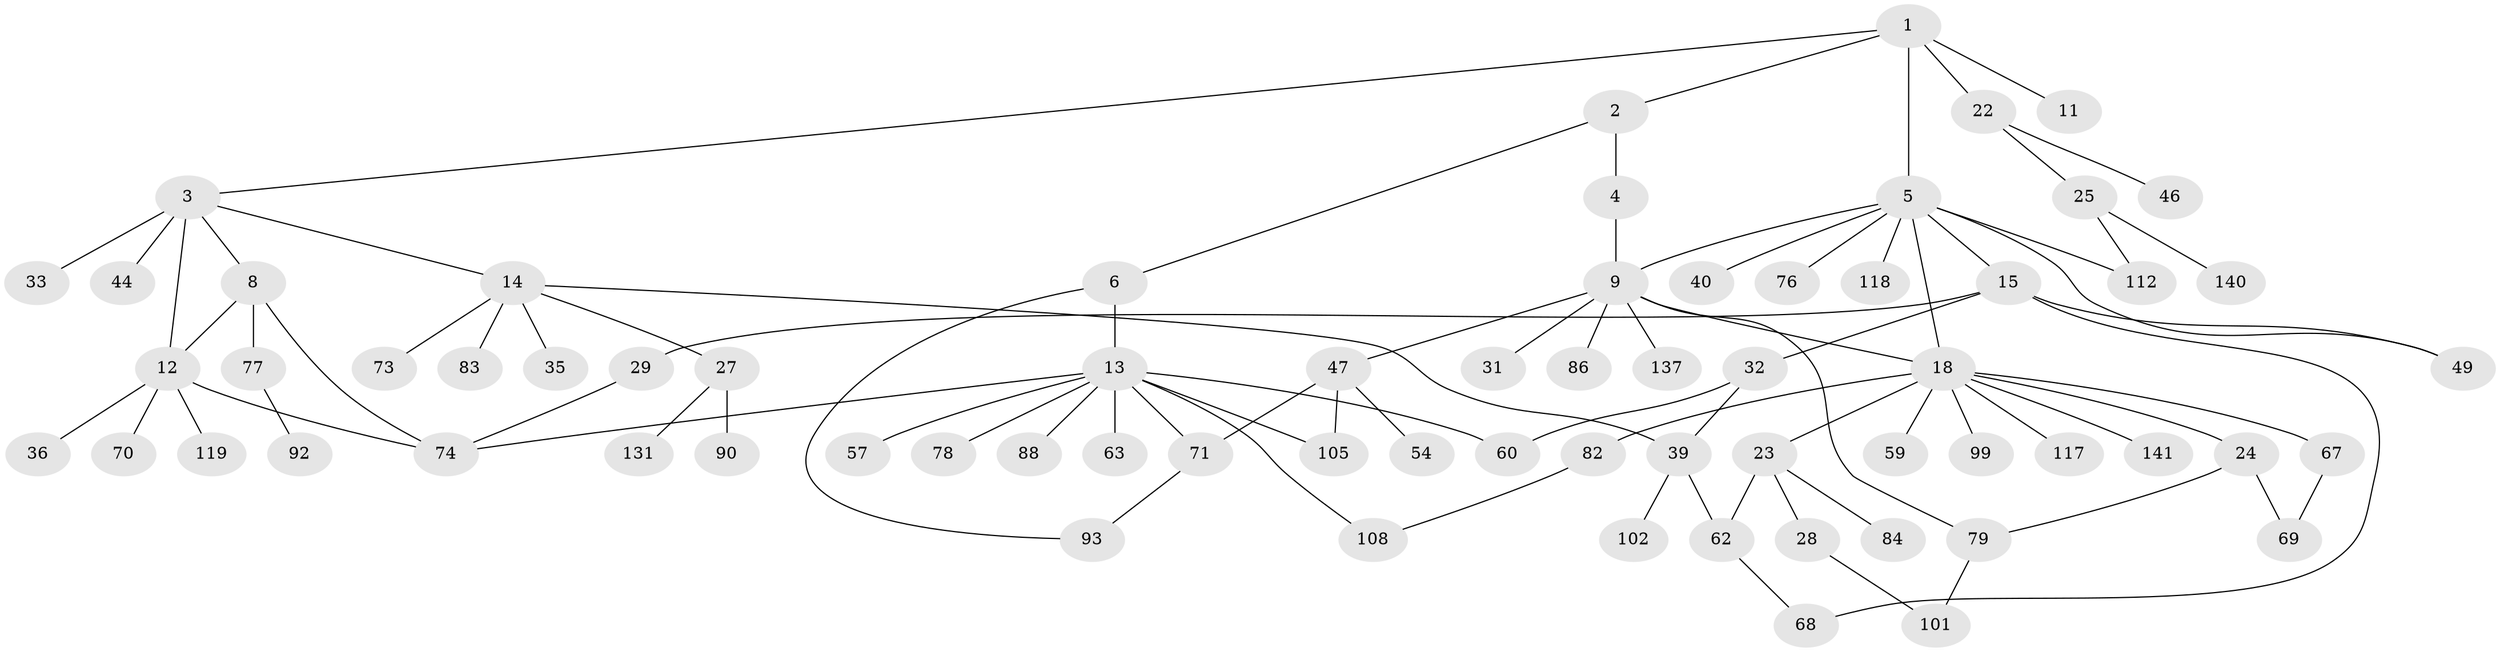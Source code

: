 // original degree distribution, {5: 0.0425531914893617, 4: 0.07092198581560284, 6: 0.028368794326241134, 2: 0.2765957446808511, 3: 0.19858156028368795, 1: 0.36879432624113473, 7: 0.014184397163120567}
// Generated by graph-tools (version 1.1) at 2025/13/03/09/25 04:13:26]
// undirected, 70 vertices, 88 edges
graph export_dot {
graph [start="1"]
  node [color=gray90,style=filled];
  1;
  2 [super="+65"];
  3 [super="+7"];
  4;
  5 [super="+10"];
  6;
  8;
  9 [super="+98+17+19+85"];
  11;
  12 [super="+42+128+121+21+55"];
  13 [super="+26"];
  14 [super="+16"];
  15 [super="+41"];
  18 [super="+50+38+64"];
  22;
  23 [super="+81"];
  24 [super="+138+53"];
  25 [super="+111+110"];
  27;
  28 [super="+100"];
  29 [super="+37+109"];
  31;
  32;
  33;
  35;
  36 [super="+45"];
  39 [super="+89+58"];
  40;
  44;
  46;
  47;
  49;
  54;
  57;
  59 [super="+97"];
  60 [super="+130"];
  62;
  63 [super="+104"];
  67;
  68 [super="+107+129+115"];
  69;
  70;
  71;
  73;
  74 [super="+122+87"];
  76 [super="+133"];
  77;
  78 [super="+114"];
  79 [super="+96"];
  82 [super="+126"];
  83;
  84;
  86;
  88;
  90 [super="+113"];
  92;
  93 [super="+132+123"];
  99;
  101 [super="+127+135"];
  102;
  105;
  108;
  112;
  117;
  118;
  119;
  131;
  137;
  140;
  141;
  1 -- 2;
  1 -- 3;
  1 -- 5;
  1 -- 11;
  1 -- 22;
  2 -- 4;
  2 -- 6;
  3 -- 12 [weight=2];
  3 -- 33;
  3 -- 44;
  3 -- 8;
  3 -- 14;
  4 -- 9;
  5 -- 40;
  5 -- 9;
  5 -- 76;
  5 -- 15;
  5 -- 112;
  5 -- 49;
  5 -- 18;
  5 -- 118;
  6 -- 13;
  6 -- 93;
  8 -- 77;
  8 -- 74;
  8 -- 12;
  9 -- 18 [weight=2];
  9 -- 47;
  9 -- 137;
  9 -- 86;
  9 -- 31;
  9 -- 79;
  12 -- 119;
  12 -- 36;
  12 -- 74;
  12 -- 70;
  13 -- 57;
  13 -- 63;
  13 -- 74;
  13 -- 108;
  13 -- 105;
  13 -- 71;
  13 -- 88;
  13 -- 60;
  13 -- 78;
  14 -- 27;
  14 -- 35;
  14 -- 73;
  14 -- 83;
  14 -- 39;
  15 -- 29;
  15 -- 32;
  15 -- 68;
  15 -- 49;
  18 -- 23;
  18 -- 24;
  18 -- 141;
  18 -- 67;
  18 -- 82;
  18 -- 99;
  18 -- 117;
  18 -- 59;
  22 -- 25;
  22 -- 46;
  23 -- 28;
  23 -- 84;
  23 -- 62;
  24 -- 69;
  24 -- 79;
  25 -- 112;
  25 -- 140;
  27 -- 90;
  27 -- 131;
  28 -- 101;
  29 -- 74;
  32 -- 39;
  32 -- 60;
  39 -- 62;
  39 -- 102;
  47 -- 54;
  47 -- 105;
  47 -- 71;
  62 -- 68;
  67 -- 69;
  71 -- 93;
  77 -- 92;
  79 -- 101;
  82 -- 108;
}
